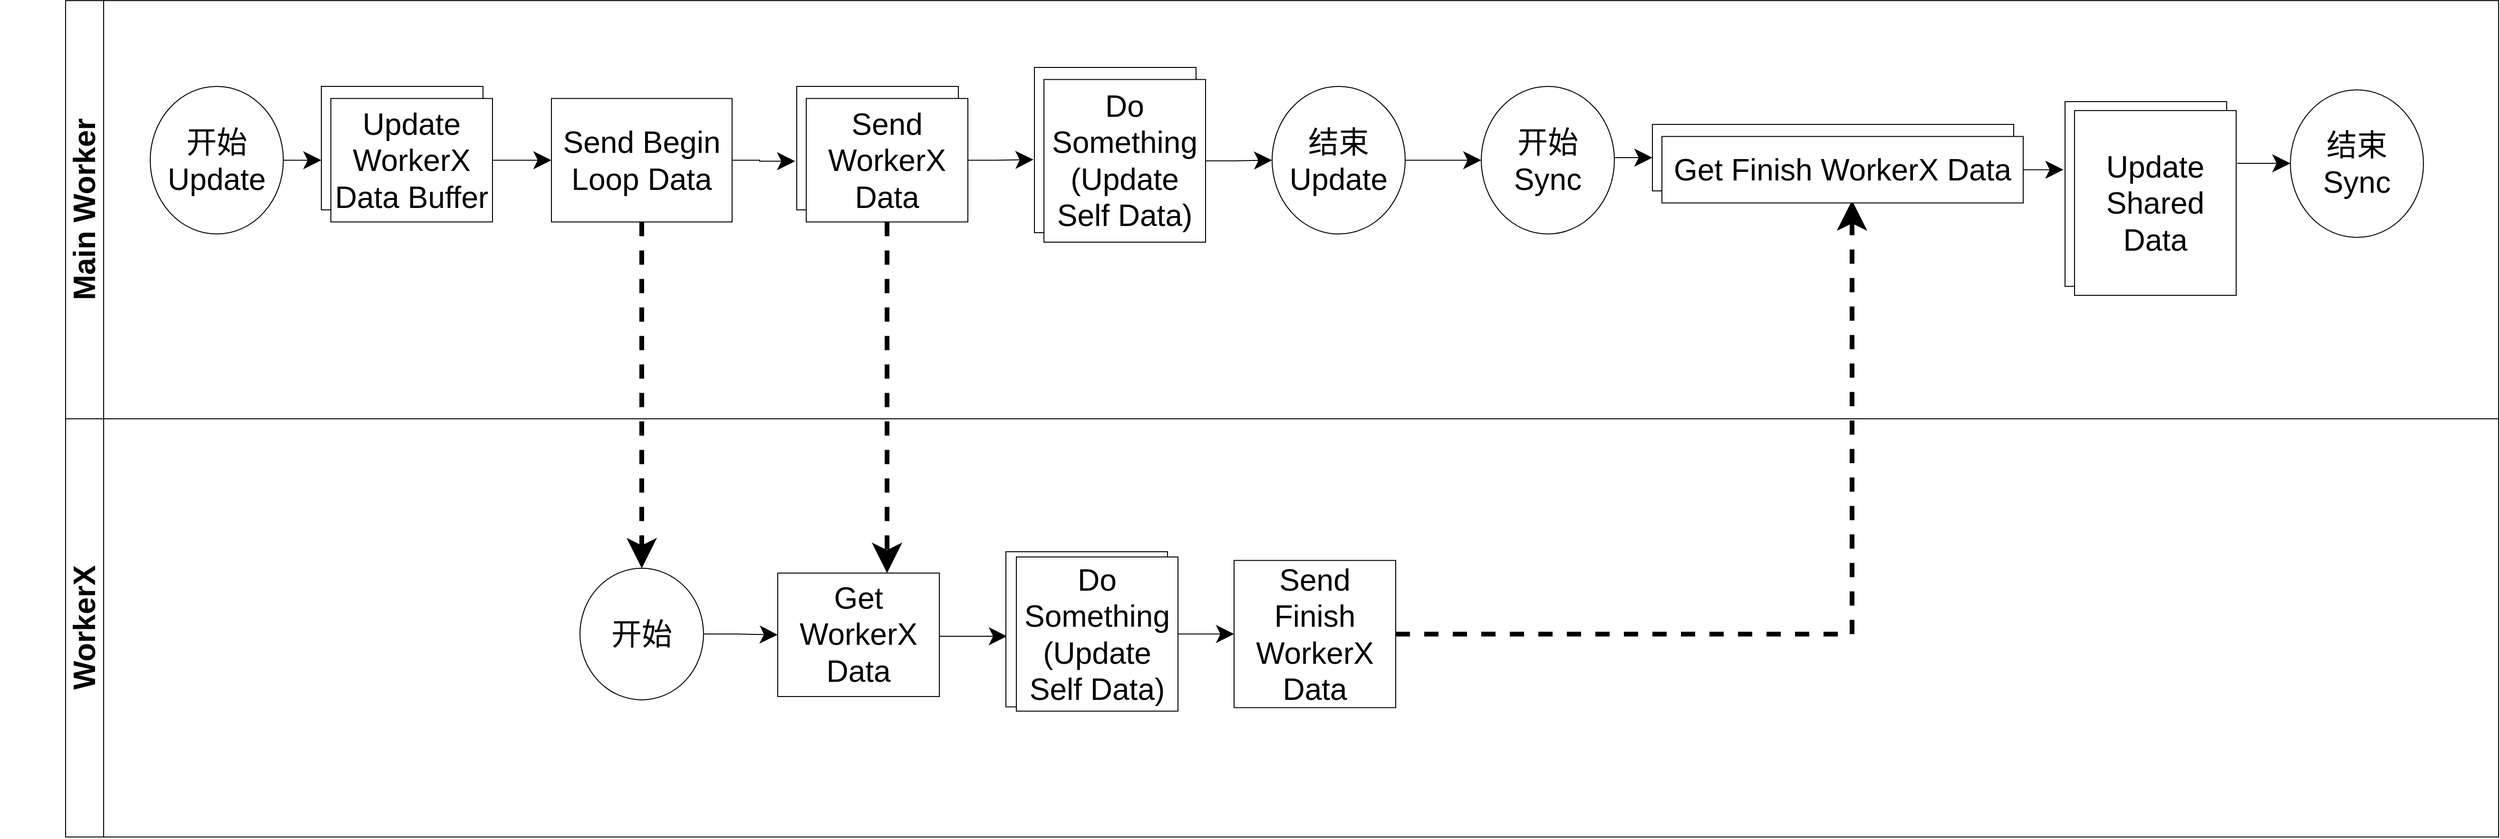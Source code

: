 <mxfile version="14.6.13" type="device"><diagram id="xlXYNDnQ_NoF2aWdtTuj" name="第 1 页"><mxGraphModel dx="4514" dy="4009" grid="1" gridSize="10" guides="1" tooltips="1" connect="1" arrows="1" fold="1" page="1" pageScale="1" pageWidth="827" pageHeight="1169" math="0" shadow="0"><root><mxCell id="0"/><mxCell id="1" parent="0"/><mxCell id="n2Nf4Im67t9qkCE9esRA-43" value="&lt;font style=&quot;font-size: 32px&quot;&gt;Main Worker&lt;/font&gt;" style="swimlane;html=1;childLayout=stackLayout;resizeParent=1;resizeParentMax=0;horizontal=0;startSize=40;horizontalStack=0;fontSize=22;" vertex="1" parent="1"><mxGeometry x="-639" y="-590.42" width="2559" height="440.42" as="geometry"><mxRectangle x="120" y="120" width="30" height="50" as="alternateBounds"/></mxGeometry></mxCell><mxCell id="n2Nf4Im67t9qkCE9esRA-44" style="edgeStyle=orthogonalEdgeStyle;rounded=0;orthogonalLoop=1;jettySize=auto;html=1;endArrow=classic;endFill=1;fontSize=22;" edge="1" parent="1"><mxGeometry relative="1" as="geometry"><mxPoint x="-700.0" y="-475.98" as="sourcePoint"/><mxPoint x="-699.966" y="-475.98" as="targetPoint"/></mxGeometry></mxCell><mxCell id="n2Nf4Im67t9qkCE9esRA-45" value="开始&lt;br&gt;Update" style="ellipse;whiteSpace=wrap;html=1;fontSize=32;" vertex="1" parent="1"><mxGeometry x="-550" y="-500" width="140" height="155.42" as="geometry"/></mxCell><mxCell id="n2Nf4Im67t9qkCE9esRA-46" value="" style="edgeStyle=orthogonalEdgeStyle;rounded=0;orthogonalLoop=1;jettySize=auto;html=1;fontSize=32;endSize=16;startSize=16;exitX=1;exitY=0.5;exitDx=0;exitDy=0;" edge="1" parent="1" source="n2Nf4Im67t9qkCE9esRA-45"><mxGeometry relative="1" as="geometry"><mxPoint x="-400" y="-425" as="sourcePoint"/><mxPoint x="-370" y="-422" as="targetPoint"/></mxGeometry></mxCell><mxCell id="n2Nf4Im67t9qkCE9esRA-47" value="" style="edgeStyle=orthogonalEdgeStyle;rounded=0;orthogonalLoop=1;jettySize=auto;html=1;endSize=16;startSize=16;" edge="1" parent="1" source="n2Nf4Im67t9qkCE9esRA-48" target="n2Nf4Im67t9qkCE9esRA-55"><mxGeometry relative="1" as="geometry"/></mxCell><mxCell id="n2Nf4Im67t9qkCE9esRA-49" value="&lt;font style=&quot;font-size: 32px&quot;&gt;WorkerX&lt;/font&gt;" style="swimlane;html=1;childLayout=stackLayout;resizeParent=1;resizeParentMax=0;horizontal=0;startSize=40;horizontalStack=0;fontSize=22;" vertex="1" parent="1"><mxGeometry x="-639" y="-150" width="2559" height="440.42" as="geometry"><mxRectangle x="120" y="120" width="30" height="50" as="alternateBounds"/></mxGeometry></mxCell><mxCell id="n2Nf4Im67t9qkCE9esRA-51" style="edgeStyle=orthogonalEdgeStyle;rounded=0;orthogonalLoop=1;jettySize=auto;html=1;endArrow=classic;endFill=1;fontSize=22;" edge="1" parent="1"><mxGeometry relative="1" as="geometry"><mxPoint x="-690.0" y="-45.62" as="sourcePoint"/><mxPoint x="-689.966" y="-45.62" as="targetPoint"/></mxGeometry></mxCell><mxCell id="n2Nf4Im67t9qkCE9esRA-52" value="" style="edgeStyle=orthogonalEdgeStyle;rounded=0;orthogonalLoop=1;jettySize=auto;html=1;endSize=16;startSize=16;entryX=-0.01;entryY=0.606;entryDx=0;entryDy=0;entryPerimeter=0;" edge="1" parent="1" source="n2Nf4Im67t9qkCE9esRA-55" target="n2Nf4Im67t9qkCE9esRA-91"><mxGeometry relative="1" as="geometry"/></mxCell><mxCell id="n2Nf4Im67t9qkCE9esRA-53" style="edgeStyle=orthogonalEdgeStyle;rounded=0;orthogonalLoop=1;jettySize=auto;html=1;startSize=16;endSize=16;dashed=1;strokeWidth=5;" edge="1" parent="1" source="n2Nf4Im67t9qkCE9esRA-55" target="n2Nf4Im67t9qkCE9esRA-72"><mxGeometry relative="1" as="geometry"/></mxCell><mxCell id="n2Nf4Im67t9qkCE9esRA-55" value="Send Begin Loop Data" style="whiteSpace=wrap;html=1;fontSize=32;" vertex="1" parent="1"><mxGeometry x="-128" y="-487.29" width="190" height="130" as="geometry"/></mxCell><mxCell id="n2Nf4Im67t9qkCE9esRA-56" value="" style="edgeStyle=orthogonalEdgeStyle;rounded=0;orthogonalLoop=1;jettySize=auto;html=1;endSize=16;startSize=16;" edge="1" parent="1" source="n2Nf4Im67t9qkCE9esRA-58"><mxGeometry relative="1" as="geometry"><mxPoint x="379" y="-423" as="targetPoint"/></mxGeometry></mxCell><mxCell id="n2Nf4Im67t9qkCE9esRA-57" style="edgeStyle=orthogonalEdgeStyle;rounded=0;orthogonalLoop=1;jettySize=auto;html=1;startSize=16;endSize=16;strokeWidth=5;dashed=1;" edge="1" parent="1" source="n2Nf4Im67t9qkCE9esRA-58" target="n2Nf4Im67t9qkCE9esRA-74"><mxGeometry relative="1" as="geometry"><Array as="points"><mxPoint x="225" y="-150"/><mxPoint x="225" y="-150"/></Array></mxGeometry></mxCell><mxCell id="n2Nf4Im67t9qkCE9esRA-59" style="edgeStyle=orthogonalEdgeStyle;rounded=0;orthogonalLoop=1;jettySize=auto;html=1;entryX=0;entryY=0.5;entryDx=0;entryDy=0;startSize=16;endSize=16;" edge="1" parent="1" source="n2Nf4Im67t9qkCE9esRA-60" target="n2Nf4Im67t9qkCE9esRA-62"><mxGeometry relative="1" as="geometry"/></mxCell><mxCell id="n2Nf4Im67t9qkCE9esRA-61" style="edgeStyle=orthogonalEdgeStyle;rounded=0;orthogonalLoop=1;jettySize=auto;html=1;entryX=0;entryY=0.5;entryDx=0;entryDy=0;startSize=16;endSize=16;strokeWidth=1;" edge="1" parent="1" source="n2Nf4Im67t9qkCE9esRA-62" target="n2Nf4Im67t9qkCE9esRA-65"><mxGeometry relative="1" as="geometry"/></mxCell><mxCell id="n2Nf4Im67t9qkCE9esRA-62" value="结束&lt;br&gt;Update" style="ellipse;whiteSpace=wrap;html=1;fontSize=32;" vertex="1" parent="1"><mxGeometry x="630" y="-500" width="140" height="155.42" as="geometry"/></mxCell><mxCell id="n2Nf4Im67t9qkCE9esRA-63" style="edgeStyle=orthogonalEdgeStyle;rounded=0;orthogonalLoop=1;jettySize=auto;html=1;entryX=0;entryY=0.5;entryDx=0;entryDy=0;startSize=16;endSize=16;strokeWidth=1;" edge="1" parent="1" source="n2Nf4Im67t9qkCE9esRA-65" target="n2Nf4Im67t9qkCE9esRA-94"><mxGeometry relative="1" as="geometry"><Array as="points"><mxPoint x="990" y="-425"/><mxPoint x="990" y="-425"/></Array></mxGeometry></mxCell><mxCell id="n2Nf4Im67t9qkCE9esRA-65" value="开始&lt;br&gt;Sync" style="ellipse;whiteSpace=wrap;html=1;fontSize=32;" vertex="1" parent="1"><mxGeometry x="850" y="-500" width="140" height="155.42" as="geometry"/></mxCell><mxCell id="n2Nf4Im67t9qkCE9esRA-68" style="edgeStyle=orthogonalEdgeStyle;rounded=0;orthogonalLoop=1;jettySize=auto;html=1;startSize=16;endSize=16;strokeWidth=1;" edge="1" parent="1" target="n2Nf4Im67t9qkCE9esRA-70"><mxGeometry relative="1" as="geometry"><mxPoint x="1645" y="-419" as="sourcePoint"/><Array as="points"><mxPoint x="1645" y="-419"/></Array></mxGeometry></mxCell><mxCell id="n2Nf4Im67t9qkCE9esRA-70" value="结束&lt;br&gt;Sync" style="ellipse;whiteSpace=wrap;html=1;fontSize=32;" vertex="1" parent="1"><mxGeometry x="1701" y="-496.36" width="140" height="155.42" as="geometry"/></mxCell><mxCell id="n2Nf4Im67t9qkCE9esRA-71" style="edgeStyle=orthogonalEdgeStyle;rounded=0;orthogonalLoop=1;jettySize=auto;html=1;entryX=0;entryY=0.5;entryDx=0;entryDy=0;startSize=16;endSize=16;strokeWidth=1;" edge="1" parent="1" source="n2Nf4Im67t9qkCE9esRA-72" target="n2Nf4Im67t9qkCE9esRA-74"><mxGeometry relative="1" as="geometry"/></mxCell><mxCell id="n2Nf4Im67t9qkCE9esRA-72" value="开始" style="ellipse;whiteSpace=wrap;html=1;fontSize=32;" vertex="1" parent="1"><mxGeometry x="-98" y="7.41" width="130" height="138.54" as="geometry"/></mxCell><mxCell id="n2Nf4Im67t9qkCE9esRA-73" value="" style="edgeStyle=orthogonalEdgeStyle;rounded=0;orthogonalLoop=1;jettySize=auto;html=1;startSize=16;endSize=16;entryX=0.006;entryY=0.545;entryDx=0;entryDy=0;entryPerimeter=0;exitX=1;exitY=0.5;exitDx=0;exitDy=0;" edge="1" parent="1" source="n2Nf4Im67t9qkCE9esRA-74" target="n2Nf4Im67t9qkCE9esRA-92"><mxGeometry relative="1" as="geometry"><Array as="points"><mxPoint x="280" y="79.01"/></Array></mxGeometry></mxCell><mxCell id="n2Nf4Im67t9qkCE9esRA-74" value="Get WorkerX Data" style="whiteSpace=wrap;html=1;fontSize=32;" vertex="1" parent="1"><mxGeometry x="110" y="12.47" width="170" height="130" as="geometry"/></mxCell><mxCell id="n2Nf4Im67t9qkCE9esRA-79" value="Send Finish WorkerX Data" style="whiteSpace=wrap;html=1;fontSize=32;" vertex="1" parent="1"><mxGeometry x="590" y="-0.82" width="170" height="155" as="geometry"/></mxCell><mxCell id="n2Nf4Im67t9qkCE9esRA-88" style="edgeStyle=orthogonalEdgeStyle;rounded=0;orthogonalLoop=1;jettySize=auto;html=1;dashed=1;startSize=16;endSize=16;strokeWidth=5;" edge="1" parent="1" source="n2Nf4Im67t9qkCE9esRA-79"><mxGeometry relative="1" as="geometry"><mxPoint x="1240" y="-380" as="targetPoint"/><Array as="points"><mxPoint x="1240" y="-19"/><mxPoint x="1240" y="-377"/></Array></mxGeometry></mxCell><mxCell id="n2Nf4Im67t9qkCE9esRA-89" value="" style="whiteSpace=wrap;html=1;fontSize=32;" vertex="1" parent="1"><mxGeometry x="-370" y="-500.0" width="170" height="130" as="geometry"/></mxCell><mxCell id="n2Nf4Im67t9qkCE9esRA-48" value="Update WorkerX Data Buffer" style="whiteSpace=wrap;html=1;fontSize=32;" vertex="1" parent="1"><mxGeometry x="-360" y="-487.29" width="170" height="130" as="geometry"/></mxCell><mxCell id="n2Nf4Im67t9qkCE9esRA-91" value="" style="whiteSpace=wrap;html=1;fontSize=32;" vertex="1" parent="1"><mxGeometry x="130" y="-500.0" width="170" height="130" as="geometry"/></mxCell><mxCell id="n2Nf4Im67t9qkCE9esRA-58" value="Send WorkerX Data" style="whiteSpace=wrap;html=1;fontSize=32;" vertex="1" parent="1"><mxGeometry x="140" y="-487.29" width="170" height="130" as="geometry"/></mxCell><mxCell id="n2Nf4Im67t9qkCE9esRA-99" style="edgeStyle=orthogonalEdgeStyle;rounded=0;orthogonalLoop=1;jettySize=auto;html=1;entryX=0;entryY=0.5;entryDx=0;entryDy=0;startSize=16;endSize=16;" edge="1" parent="1" source="n2Nf4Im67t9qkCE9esRA-76" target="n2Nf4Im67t9qkCE9esRA-79"><mxGeometry relative="1" as="geometry"/></mxCell><mxCell id="n2Nf4Im67t9qkCE9esRA-95" value="" style="group" vertex="1" connectable="0" parent="1"><mxGeometry x="1030" y="-460" width="390" height="82.71" as="geometry"/></mxCell><mxCell id="n2Nf4Im67t9qkCE9esRA-94" value="" style="whiteSpace=wrap;html=1;fontSize=32;" vertex="1" parent="n2Nf4Im67t9qkCE9esRA-95"><mxGeometry width="380" height="70" as="geometry"/></mxCell><mxCell id="n2Nf4Im67t9qkCE9esRA-67" value="Get Finish WorkerX Data" style="whiteSpace=wrap;html=1;fontSize=32;" vertex="1" parent="n2Nf4Im67t9qkCE9esRA-95"><mxGeometry x="10" y="12.71" width="380" height="70" as="geometry"/></mxCell><mxCell id="n2Nf4Im67t9qkCE9esRA-96" value="" style="whiteSpace=wrap;html=1;fontSize=32;" vertex="1" parent="1"><mxGeometry x="1464" y="-484" width="170" height="194.58" as="geometry"/></mxCell><mxCell id="n2Nf4Im67t9qkCE9esRA-69" value="Update Shared Data" style="whiteSpace=wrap;html=1;fontSize=32;" vertex="1" parent="1"><mxGeometry x="1474" y="-474.58" width="170" height="194.58" as="geometry"/></mxCell><mxCell id="n2Nf4Im67t9qkCE9esRA-97" style="edgeStyle=orthogonalEdgeStyle;rounded=0;orthogonalLoop=1;jettySize=auto;html=1;entryX=-0.01;entryY=0.364;entryDx=0;entryDy=0;entryPerimeter=0;endSize=16;startSize=16;exitX=1;exitY=0.5;exitDx=0;exitDy=0;" edge="1" parent="1" source="n2Nf4Im67t9qkCE9esRA-67" target="n2Nf4Im67t9qkCE9esRA-96"><mxGeometry relative="1" as="geometry"><mxPoint x="1431" y="-412.29" as="sourcePoint"/></mxGeometry></mxCell><mxCell id="n2Nf4Im67t9qkCE9esRA-100" value="" style="group" vertex="1" connectable="0" parent="1"><mxGeometry x="350" y="-10" width="181" height="173.37" as="geometry"/></mxCell><mxCell id="n2Nf4Im67t9qkCE9esRA-92" value="" style="whiteSpace=wrap;html=1;fontSize=32;" vertex="1" parent="n2Nf4Im67t9qkCE9esRA-100"><mxGeometry width="170" height="163.37" as="geometry"/></mxCell><mxCell id="n2Nf4Im67t9qkCE9esRA-76" value="Do Something&lt;br&gt;(Update Self Data)" style="whiteSpace=wrap;html=1;fontSize=32;" vertex="1" parent="n2Nf4Im67t9qkCE9esRA-100"><mxGeometry x="11" y="5.5" width="170" height="162.35" as="geometry"/></mxCell><mxCell id="n2Nf4Im67t9qkCE9esRA-101" value="" style="group" vertex="1" connectable="0" parent="1"><mxGeometry x="380" y="-520" width="180" height="184" as="geometry"/></mxCell><mxCell id="n2Nf4Im67t9qkCE9esRA-93" value="" style="whiteSpace=wrap;html=1;fontSize=32;" vertex="1" parent="n2Nf4Im67t9qkCE9esRA-101"><mxGeometry width="170" height="174" as="geometry"/></mxCell><mxCell id="n2Nf4Im67t9qkCE9esRA-60" value="Do Something&lt;br&gt;(Update Self Data)" style="whiteSpace=wrap;html=1;fontSize=32;" vertex="1" parent="n2Nf4Im67t9qkCE9esRA-101"><mxGeometry x="10" y="12.71" width="170" height="171.29" as="geometry"/></mxCell></root></mxGraphModel></diagram></mxfile>